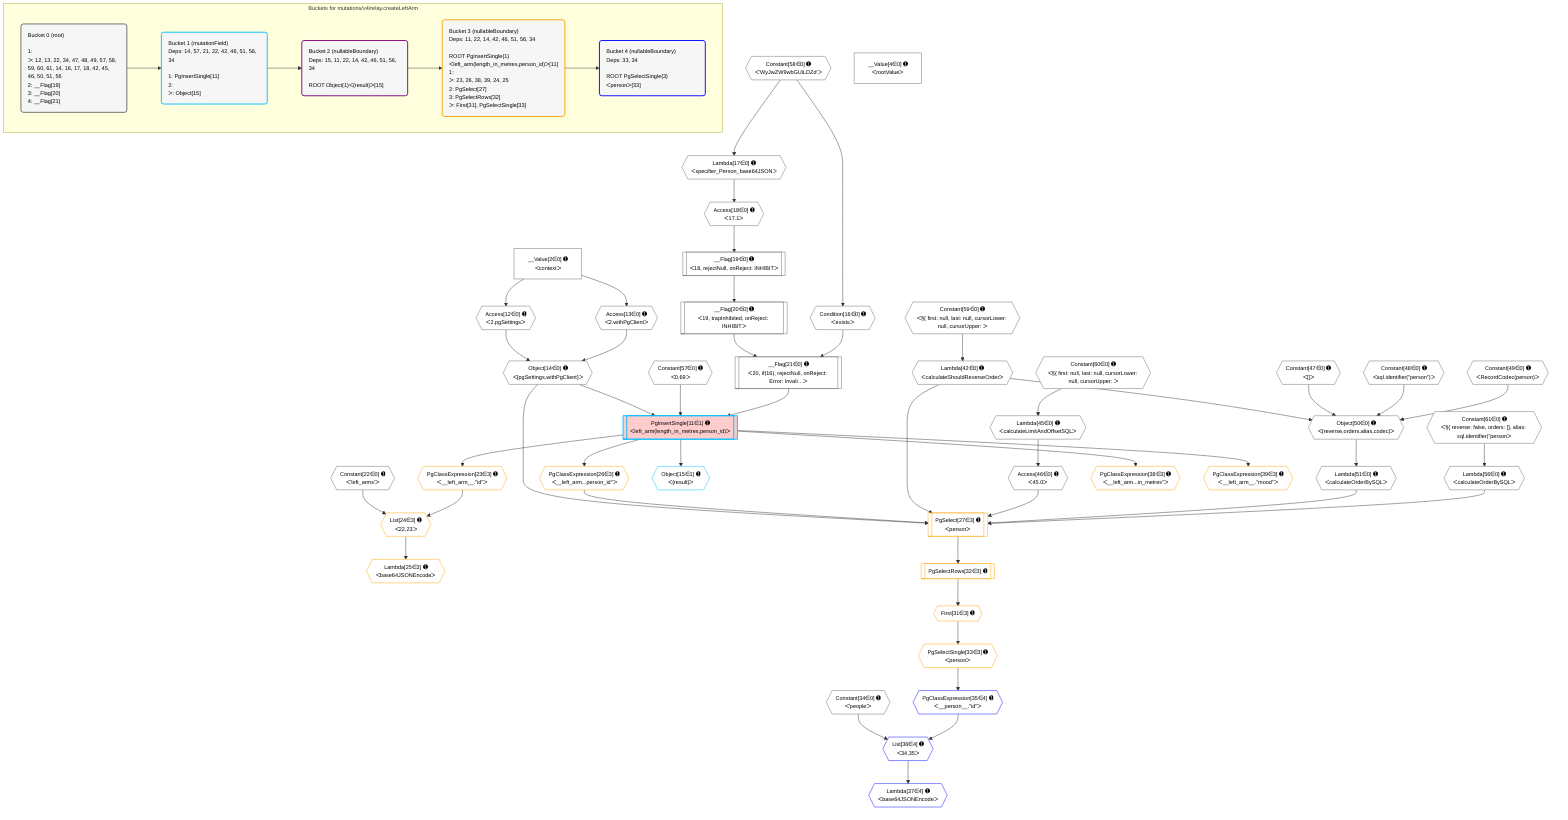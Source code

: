 %%{init: {'themeVariables': { 'fontSize': '12px'}}}%%
graph TD
    classDef path fill:#eee,stroke:#000,color:#000
    classDef plan fill:#fff,stroke-width:1px,color:#000
    classDef itemplan fill:#fff,stroke-width:2px,color:#000
    classDef unbatchedplan fill:#dff,stroke-width:1px,color:#000
    classDef sideeffectplan fill:#fcc,stroke-width:2px,color:#000
    classDef bucket fill:#f6f6f6,color:#000,stroke-width:2px,text-align:left


    %% plan dependencies
    Object50{{"Object[50∈0] ➊<br />ᐸ{reverse,orders,alias,codec}ᐳ"}}:::plan
    Lambda42{{"Lambda[42∈0] ➊<br />ᐸcalculateShouldReverseOrderᐳ"}}:::plan
    Constant47{{"Constant[47∈0] ➊<br />ᐸ[]ᐳ"}}:::plan
    Constant48{{"Constant[48∈0] ➊<br />ᐸsql.identifier(”person”)ᐳ"}}:::plan
    Constant49{{"Constant[49∈0] ➊<br />ᐸRecordCodec(person)ᐳ"}}:::plan
    Lambda42 & Constant47 & Constant48 & Constant49 --> Object50
    Object14{{"Object[14∈0] ➊<br />ᐸ{pgSettings,withPgClient}ᐳ"}}:::plan
    Access12{{"Access[12∈0] ➊<br />ᐸ2.pgSettingsᐳ"}}:::plan
    Access13{{"Access[13∈0] ➊<br />ᐸ2.withPgClientᐳ"}}:::plan
    Access12 & Access13 --> Object14
    __Flag21[["__Flag[21∈0] ➊<br />ᐸ20, if(16), rejectNull, onReject: Error: Invali…ᐳ"]]:::plan
    __Flag20[["__Flag[20∈0] ➊<br />ᐸ19, trapInhibited, onReject: INHIBITᐳ"]]:::plan
    Condition16{{"Condition[16∈0] ➊<br />ᐸexistsᐳ"}}:::plan
    __Flag20 & Condition16 --> __Flag21
    __Value2["__Value[2∈0] ➊<br />ᐸcontextᐳ"]:::plan
    __Value2 --> Access12
    __Value2 --> Access13
    Constant58{{"Constant[58∈0] ➊<br />ᐸ'WyJwZW9wbGUiLDZd'ᐳ"}}:::plan
    Constant58 --> Condition16
    Lambda17{{"Lambda[17∈0] ➊<br />ᐸspecifier_Person_base64JSONᐳ"}}:::plan
    Constant58 --> Lambda17
    Access18{{"Access[18∈0] ➊<br />ᐸ17.1ᐳ"}}:::plan
    Lambda17 --> Access18
    __Flag19[["__Flag[19∈0] ➊<br />ᐸ18, rejectNull, onReject: INHIBITᐳ"]]:::plan
    Access18 --> __Flag19
    __Flag19 --> __Flag20
    Constant59{{"Constant[59∈0] ➊<br />ᐸ§{ first: null, last: null, cursorLower: null, cursorUpper: ᐳ"}}:::plan
    Constant59 --> Lambda42
    Lambda45{{"Lambda[45∈0] ➊<br />ᐸcalculateLimitAndOffsetSQLᐳ"}}:::plan
    Constant60{{"Constant[60∈0] ➊<br />ᐸ§{ first: null, last: null, cursorLower: null, cursorUpper: ᐳ"}}:::plan
    Constant60 --> Lambda45
    Access46{{"Access[46∈0] ➊<br />ᐸ45.0ᐳ"}}:::plan
    Lambda45 --> Access46
    Lambda51{{"Lambda[51∈0] ➊<br />ᐸcalculateOrderBySQLᐳ"}}:::plan
    Object50 --> Lambda51
    Lambda56{{"Lambda[56∈0] ➊<br />ᐸcalculateOrderBySQLᐳ"}}:::plan
    Constant61{{"Constant[61∈0] ➊<br />ᐸ§{ reverse: false, orders: [], alias: sql.identifier(”personᐳ"}}:::plan
    Constant61 --> Lambda56
    __Value4["__Value[4∈0] ➊<br />ᐸrootValueᐳ"]:::plan
    Constant22{{"Constant[22∈0] ➊<br />ᐸ'left_arms'ᐳ"}}:::plan
    Constant34{{"Constant[34∈0] ➊<br />ᐸ'people'ᐳ"}}:::plan
    Constant57{{"Constant[57∈0] ➊<br />ᐸ0.69ᐳ"}}:::plan
    PgInsertSingle11[["PgInsertSingle[11∈1] ➊<br />ᐸleft_arm(length_in_metres,person_id)ᐳ"]]:::sideeffectplan
    Object14 & Constant57 & __Flag21 --> PgInsertSingle11
    Object15{{"Object[15∈1] ➊<br />ᐸ{result}ᐳ"}}:::plan
    PgInsertSingle11 --> Object15
    PgSelect27[["PgSelect[27∈3] ➊<br />ᐸpersonᐳ"]]:::plan
    PgClassExpression26{{"PgClassExpression[26∈3] ➊<br />ᐸ__left_arm...person_id”ᐳ"}}:::plan
    Object14 & PgClassExpression26 & Lambda42 & Access46 & Lambda51 & Lambda56 --> PgSelect27
    List24{{"List[24∈3] ➊<br />ᐸ22,23ᐳ"}}:::plan
    PgClassExpression23{{"PgClassExpression[23∈3] ➊<br />ᐸ__left_arm__.”id”ᐳ"}}:::plan
    Constant22 & PgClassExpression23 --> List24
    PgInsertSingle11 --> PgClassExpression23
    Lambda25{{"Lambda[25∈3] ➊<br />ᐸbase64JSONEncodeᐳ"}}:::plan
    List24 --> Lambda25
    PgInsertSingle11 --> PgClassExpression26
    First31{{"First[31∈3] ➊"}}:::plan
    PgSelectRows32[["PgSelectRows[32∈3] ➊"]]:::plan
    PgSelectRows32 --> First31
    PgSelect27 --> PgSelectRows32
    PgSelectSingle33{{"PgSelectSingle[33∈3] ➊<br />ᐸpersonᐳ"}}:::plan
    First31 --> PgSelectSingle33
    PgClassExpression38{{"PgClassExpression[38∈3] ➊<br />ᐸ__left_arm...in_metres”ᐳ"}}:::plan
    PgInsertSingle11 --> PgClassExpression38
    PgClassExpression39{{"PgClassExpression[39∈3] ➊<br />ᐸ__left_arm__.”mood”ᐳ"}}:::plan
    PgInsertSingle11 --> PgClassExpression39
    List36{{"List[36∈4] ➊<br />ᐸ34,35ᐳ"}}:::plan
    PgClassExpression35{{"PgClassExpression[35∈4] ➊<br />ᐸ__person__.”id”ᐳ"}}:::plan
    Constant34 & PgClassExpression35 --> List36
    PgSelectSingle33 --> PgClassExpression35
    Lambda37{{"Lambda[37∈4] ➊<br />ᐸbase64JSONEncodeᐳ"}}:::plan
    List36 --> Lambda37

    %% define steps

    subgraph "Buckets for mutations/v4/relay.createLeftArm"
    Bucket0("Bucket 0 (root)<br /><br />1: <br />ᐳ: 12, 13, 22, 34, 47, 48, 49, 57, 58, 59, 60, 61, 14, 16, 17, 18, 42, 45, 46, 50, 51, 56<br />2: __Flag[19]<br />3: __Flag[20]<br />4: __Flag[21]"):::bucket
    classDef bucket0 stroke:#696969
    class Bucket0,__Value2,__Value4,Access12,Access13,Object14,Condition16,Lambda17,Access18,__Flag19,__Flag20,__Flag21,Constant22,Constant34,Lambda42,Lambda45,Access46,Constant47,Constant48,Constant49,Object50,Lambda51,Lambda56,Constant57,Constant58,Constant59,Constant60,Constant61 bucket0
    Bucket1("Bucket 1 (mutationField)<br />Deps: 14, 57, 21, 22, 42, 46, 51, 56, 34<br /><br />1: PgInsertSingle[11]<br />2: <br />ᐳ: Object[15]"):::bucket
    classDef bucket1 stroke:#00bfff
    class Bucket1,PgInsertSingle11,Object15 bucket1
    Bucket2("Bucket 2 (nullableBoundary)<br />Deps: 15, 11, 22, 14, 42, 46, 51, 56, 34<br /><br />ROOT Object{1}ᐸ{result}ᐳ[15]"):::bucket
    classDef bucket2 stroke:#7f007f
    class Bucket2 bucket2
    Bucket3("Bucket 3 (nullableBoundary)<br />Deps: 11, 22, 14, 42, 46, 51, 56, 34<br /><br />ROOT PgInsertSingle{1}ᐸleft_arm(length_in_metres,person_id)ᐳ[11]<br />1: <br />ᐳ: 23, 26, 38, 39, 24, 25<br />2: PgSelect[27]<br />3: PgSelectRows[32]<br />ᐳ: First[31], PgSelectSingle[33]"):::bucket
    classDef bucket3 stroke:#ffa500
    class Bucket3,PgClassExpression23,List24,Lambda25,PgClassExpression26,PgSelect27,First31,PgSelectRows32,PgSelectSingle33,PgClassExpression38,PgClassExpression39 bucket3
    Bucket4("Bucket 4 (nullableBoundary)<br />Deps: 33, 34<br /><br />ROOT PgSelectSingle{3}ᐸpersonᐳ[33]"):::bucket
    classDef bucket4 stroke:#0000ff
    class Bucket4,PgClassExpression35,List36,Lambda37 bucket4
    Bucket0 --> Bucket1
    Bucket1 --> Bucket2
    Bucket2 --> Bucket3
    Bucket3 --> Bucket4
    end